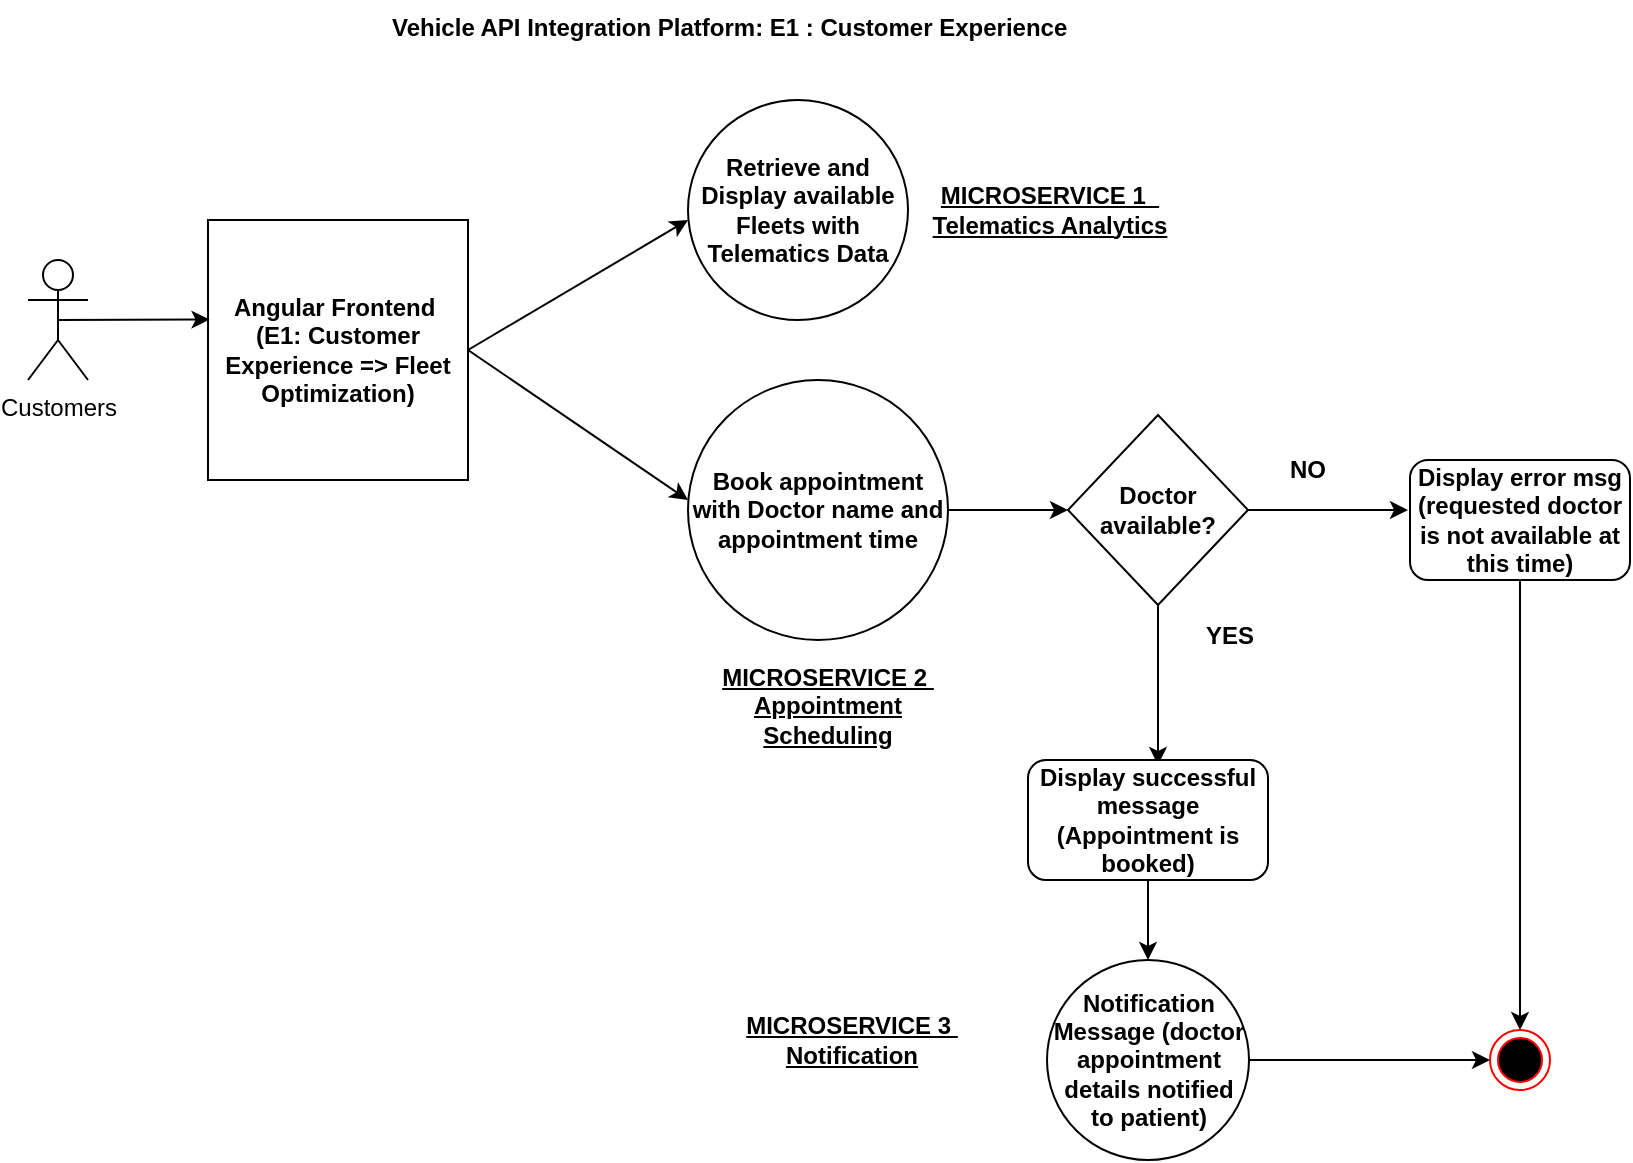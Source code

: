 <mxfile version="24.0.7" type="github">
  <diagram name="Page-1" id="PpiKkiDvaP0agM-0ErOj">
    <mxGraphModel dx="1231" dy="454" grid="1" gridSize="10" guides="1" tooltips="1" connect="1" arrows="1" fold="1" page="1" pageScale="1" pageWidth="850" pageHeight="1100" math="0" shadow="0">
      <root>
        <mxCell id="0" />
        <mxCell id="1" parent="0" />
        <mxCell id="7Mi9UlGByk3WwvWGCCkA-1" value="Customers" style="shape=umlActor;verticalLabelPosition=bottom;verticalAlign=top;html=1;outlineConnect=0;" vertex="1" parent="1">
          <mxGeometry x="39" y="140" width="30" height="60" as="geometry" />
        </mxCell>
        <mxCell id="7Mi9UlGByk3WwvWGCCkA-2" value="&lt;b&gt;Angular Frontend&amp;nbsp; (E1: Customer Experience =&amp;gt; Fleet Optimization)&lt;/b&gt;" style="whiteSpace=wrap;html=1;aspect=fixed;" vertex="1" parent="1">
          <mxGeometry x="129" y="120" width="130" height="130" as="geometry" />
        </mxCell>
        <mxCell id="7Mi9UlGByk3WwvWGCCkA-3" value="" style="endArrow=classic;html=1;rounded=0;exitX=0.5;exitY=0.5;exitDx=0;exitDy=0;exitPerimeter=0;entryX=0.006;entryY=0.383;entryDx=0;entryDy=0;entryPerimeter=0;" edge="1" parent="1" source="7Mi9UlGByk3WwvWGCCkA-1" target="7Mi9UlGByk3WwvWGCCkA-2">
          <mxGeometry width="50" height="50" relative="1" as="geometry">
            <mxPoint x="289" y="230" as="sourcePoint" />
            <mxPoint x="339" y="180" as="targetPoint" />
          </mxGeometry>
        </mxCell>
        <mxCell id="7Mi9UlGByk3WwvWGCCkA-4" value="" style="endArrow=classic;html=1;rounded=0;exitX=1;exitY=0.5;exitDx=0;exitDy=0;" edge="1" parent="1" source="7Mi9UlGByk3WwvWGCCkA-2">
          <mxGeometry width="50" height="50" relative="1" as="geometry">
            <mxPoint x="289" y="230" as="sourcePoint" />
            <mxPoint x="369" y="120" as="targetPoint" />
          </mxGeometry>
        </mxCell>
        <mxCell id="7Mi9UlGByk3WwvWGCCkA-5" value="&lt;b&gt;Retrieve and Display available Fleets with Telematics Data&lt;/b&gt;" style="ellipse;whiteSpace=wrap;html=1;aspect=fixed;" vertex="1" parent="1">
          <mxGeometry x="369" y="60" width="110" height="110" as="geometry" />
        </mxCell>
        <mxCell id="7Mi9UlGByk3WwvWGCCkA-6" value="" style="endArrow=classic;html=1;rounded=0;exitX=1;exitY=0.5;exitDx=0;exitDy=0;" edge="1" parent="1" source="7Mi9UlGByk3WwvWGCCkA-2">
          <mxGeometry width="50" height="50" relative="1" as="geometry">
            <mxPoint x="289" y="230" as="sourcePoint" />
            <mxPoint x="369" y="260" as="targetPoint" />
          </mxGeometry>
        </mxCell>
        <mxCell id="7Mi9UlGByk3WwvWGCCkA-7" value="&lt;b&gt;Book appointment with Doctor name and appointment time&lt;/b&gt;" style="ellipse;whiteSpace=wrap;html=1;aspect=fixed;" vertex="1" parent="1">
          <mxGeometry x="369" y="200" width="130" height="130" as="geometry" />
        </mxCell>
        <mxCell id="7Mi9UlGByk3WwvWGCCkA-8" value="" style="endArrow=classic;html=1;rounded=0;exitX=1;exitY=0.5;exitDx=0;exitDy=0;" edge="1" parent="1" source="7Mi9UlGByk3WwvWGCCkA-7">
          <mxGeometry width="50" height="50" relative="1" as="geometry">
            <mxPoint x="509" y="310" as="sourcePoint" />
            <mxPoint x="559" y="265" as="targetPoint" />
          </mxGeometry>
        </mxCell>
        <mxCell id="7Mi9UlGByk3WwvWGCCkA-9" value="" style="edgeStyle=orthogonalEdgeStyle;rounded=0;orthogonalLoop=1;jettySize=auto;html=1;" edge="1" parent="1" source="7Mi9UlGByk3WwvWGCCkA-11">
          <mxGeometry relative="1" as="geometry">
            <mxPoint x="604" y="392.5" as="targetPoint" />
          </mxGeometry>
        </mxCell>
        <mxCell id="7Mi9UlGByk3WwvWGCCkA-10" value="" style="edgeStyle=orthogonalEdgeStyle;rounded=0;orthogonalLoop=1;jettySize=auto;html=1;" edge="1" parent="1" source="7Mi9UlGByk3WwvWGCCkA-11">
          <mxGeometry relative="1" as="geometry">
            <mxPoint x="729" y="265" as="targetPoint" />
          </mxGeometry>
        </mxCell>
        <mxCell id="7Mi9UlGByk3WwvWGCCkA-11" value="&lt;b&gt;Doctor available?&lt;/b&gt;" style="rhombus;whiteSpace=wrap;html=1;" vertex="1" parent="1">
          <mxGeometry x="559" y="217.5" width="90" height="95" as="geometry" />
        </mxCell>
        <mxCell id="7Mi9UlGByk3WwvWGCCkA-12" value="" style="edgeStyle=orthogonalEdgeStyle;rounded=0;orthogonalLoop=1;jettySize=auto;html=1;" edge="1" parent="1" source="7Mi9UlGByk3WwvWGCCkA-13" target="7Mi9UlGByk3WwvWGCCkA-20">
          <mxGeometry relative="1" as="geometry" />
        </mxCell>
        <mxCell id="7Mi9UlGByk3WwvWGCCkA-13" value="&lt;b&gt;Display successful message (Appointment is booked)&lt;/b&gt;" style="rounded=1;whiteSpace=wrap;html=1;" vertex="1" parent="1">
          <mxGeometry x="539" y="390" width="120" height="60" as="geometry" />
        </mxCell>
        <mxCell id="7Mi9UlGByk3WwvWGCCkA-14" value="&lt;b&gt;YES&lt;/b&gt;" style="text;html=1;strokeColor=none;fillColor=none;align=center;verticalAlign=middle;whiteSpace=wrap;rounded=0;" vertex="1" parent="1">
          <mxGeometry x="610" y="312.5" width="60" height="30" as="geometry" />
        </mxCell>
        <mxCell id="7Mi9UlGByk3WwvWGCCkA-15" value="&lt;b&gt;NO&lt;/b&gt;" style="text;html=1;strokeColor=none;fillColor=none;align=center;verticalAlign=middle;whiteSpace=wrap;rounded=0;" vertex="1" parent="1">
          <mxGeometry x="649" y="230" width="60" height="30" as="geometry" />
        </mxCell>
        <mxCell id="7Mi9UlGByk3WwvWGCCkA-16" value="&lt;b&gt;Display error msg (requested doctor is not available at this time)&lt;/b&gt;" style="rounded=1;whiteSpace=wrap;html=1;" vertex="1" parent="1">
          <mxGeometry x="730" y="240" width="110" height="60" as="geometry" />
        </mxCell>
        <mxCell id="7Mi9UlGByk3WwvWGCCkA-17" style="edgeStyle=orthogonalEdgeStyle;rounded=0;orthogonalLoop=1;jettySize=auto;html=1;entryX=0.5;entryY=0;entryDx=0;entryDy=0;exitX=0.5;exitY=1;exitDx=0;exitDy=0;" edge="1" parent="1" source="7Mi9UlGByk3WwvWGCCkA-16" target="7Mi9UlGByk3WwvWGCCkA-18">
          <mxGeometry relative="1" as="geometry">
            <mxPoint x="785" y="352.5" as="sourcePoint" />
          </mxGeometry>
        </mxCell>
        <mxCell id="7Mi9UlGByk3WwvWGCCkA-18" value="" style="ellipse;html=1;shape=endState;fillColor=#000000;strokeColor=#ff0000;" vertex="1" parent="1">
          <mxGeometry x="770" y="525" width="30" height="30" as="geometry" />
        </mxCell>
        <mxCell id="7Mi9UlGByk3WwvWGCCkA-19" style="edgeStyle=orthogonalEdgeStyle;rounded=0;orthogonalLoop=1;jettySize=auto;html=1;exitX=1;exitY=0.5;exitDx=0;exitDy=0;entryX=0;entryY=0.5;entryDx=0;entryDy=0;" edge="1" parent="1" source="7Mi9UlGByk3WwvWGCCkA-20" target="7Mi9UlGByk3WwvWGCCkA-18">
          <mxGeometry relative="1" as="geometry" />
        </mxCell>
        <mxCell id="7Mi9UlGByk3WwvWGCCkA-20" value="Notification Message (doctor appointment details notified to patient)" style="ellipse;whiteSpace=wrap;html=1;rounded=1;fontStyle=1" vertex="1" parent="1">
          <mxGeometry x="548.5" y="490" width="101" height="100" as="geometry" />
        </mxCell>
        <mxCell id="7Mi9UlGByk3WwvWGCCkA-21" value="&lt;b&gt;&lt;u&gt;MICROSERVICE 1&amp;nbsp;&amp;nbsp;&lt;/u&gt;&lt;/b&gt;&lt;div&gt;&lt;b&gt;&lt;u&gt;Telematics Analytics&lt;/u&gt;&lt;/b&gt;&lt;/div&gt;" style="text;html=1;strokeColor=none;fillColor=none;align=center;verticalAlign=middle;whiteSpace=wrap;rounded=0;" vertex="1" parent="1">
          <mxGeometry x="488.5" y="95" width="121.5" height="40" as="geometry" />
        </mxCell>
        <mxCell id="7Mi9UlGByk3WwvWGCCkA-22" value="&lt;b&gt;&lt;u&gt;MICROSERVICE 2&amp;nbsp; Appointment Scheduling&lt;/u&gt;&lt;/b&gt;" style="text;html=1;strokeColor=none;fillColor=none;align=center;verticalAlign=middle;whiteSpace=wrap;rounded=0;" vertex="1" parent="1">
          <mxGeometry x="377.5" y="342.5" width="121.5" height="40" as="geometry" />
        </mxCell>
        <mxCell id="7Mi9UlGByk3WwvWGCCkA-23" value="&lt;b&gt;&lt;u&gt;MICROSERVICE 3&amp;nbsp; Notification&lt;/u&gt;&lt;/b&gt;" style="text;html=1;strokeColor=none;fillColor=none;align=center;verticalAlign=middle;whiteSpace=wrap;rounded=0;" vertex="1" parent="1">
          <mxGeometry x="390" y="510" width="121.5" height="40" as="geometry" />
        </mxCell>
        <mxCell id="7Mi9UlGByk3WwvWGCCkA-24" value="Vehicle API Integration Platform: E1 : Customer Experience" style="text;whiteSpace=wrap;fontStyle=1" vertex="1" parent="1">
          <mxGeometry x="218.5" y="10" width="381.5" height="40" as="geometry" />
        </mxCell>
      </root>
    </mxGraphModel>
  </diagram>
</mxfile>
